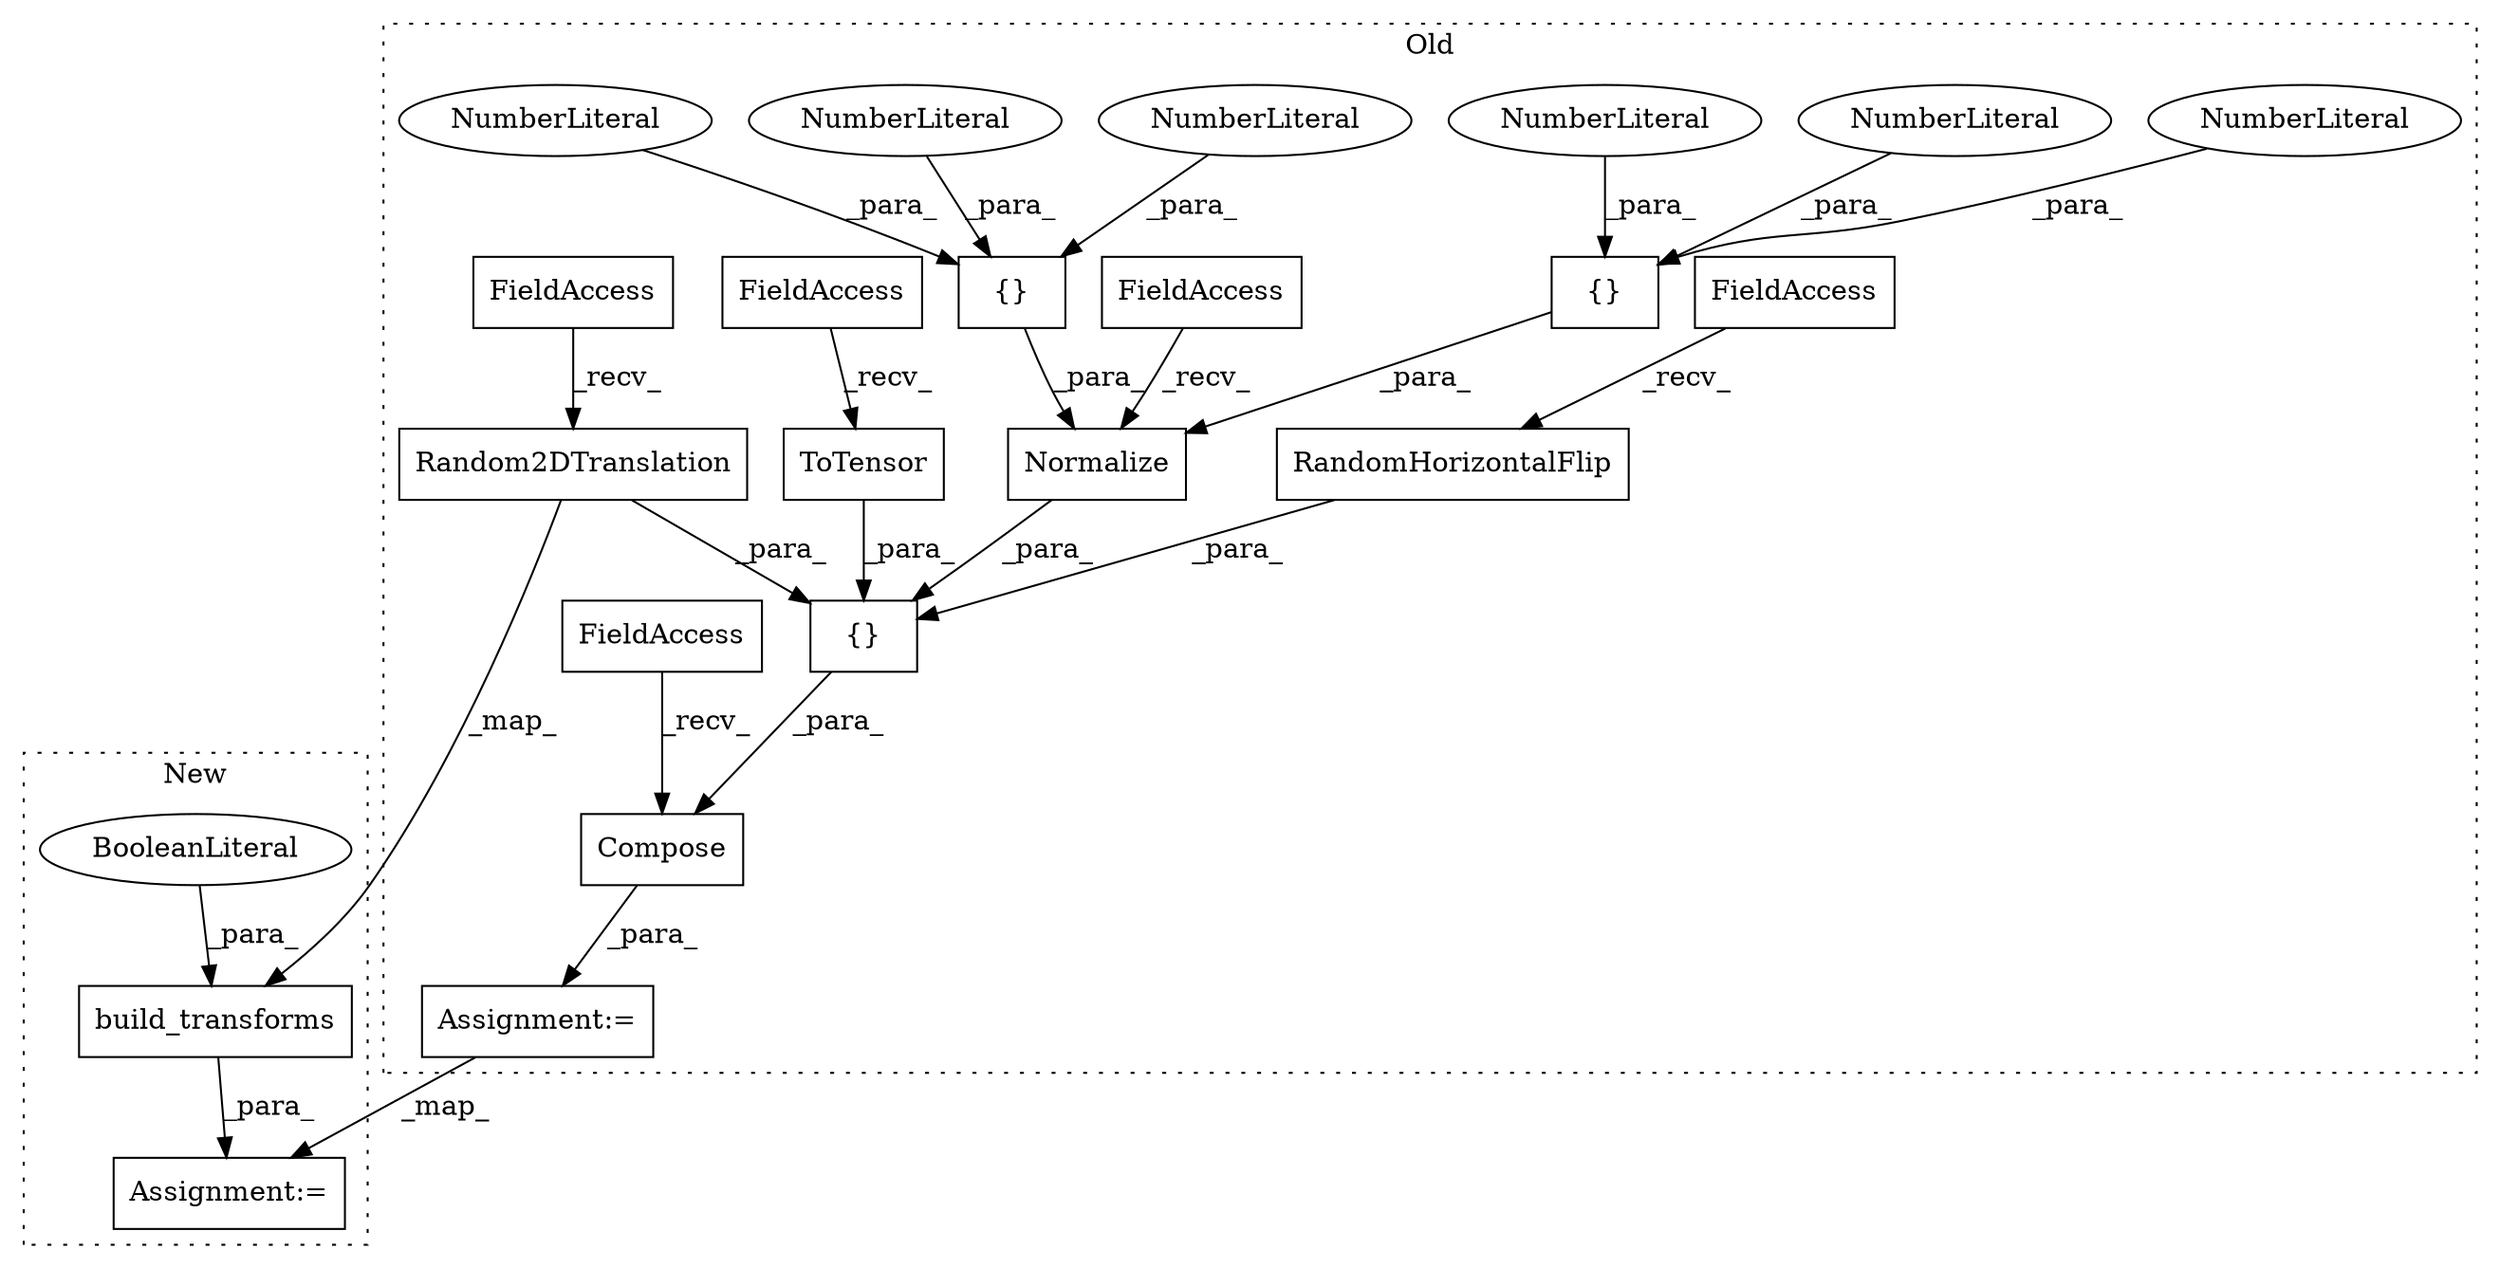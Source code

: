 digraph G {
subgraph cluster0 {
1 [label="Random2DTranslation" a="32" s="6541,6583" l="20,1" shape="box"];
3 [label="{}" a="4" s="6519,6754" l="1,1" shape="box"];
4 [label="Normalize" a="32" s="6682,6753" l="10,1" shape="box"];
5 [label="{}" a="4" s="6703,6721" l="1,1" shape="box"];
6 [label="NumberLiteral" a="34" s="6710" l="5" shape="ellipse"];
7 [label="NumberLiteral" a="34" s="6716" l="5" shape="ellipse"];
8 [label="{}" a="4" s="6734,6752" l="1,1" shape="box"];
9 [label="NumberLiteral" a="34" s="6704" l="5" shape="ellipse"];
10 [label="NumberLiteral" a="34" s="6741" l="5" shape="ellipse"];
11 [label="NumberLiteral" a="34" s="6735" l="5" shape="ellipse"];
12 [label="Compose" a="32" s="6502,6755" l="8,1" shape="box"];
13 [label="NumberLiteral" a="34" s="6747" l="5" shape="ellipse"];
14 [label="ToTensor" a="32" s="6650" l="10" shape="box"];
15 [label="FieldAccess" a="22" s="6481" l="9" shape="box"];
16 [label="FieldAccess" a="22" s="6520" l="9" shape="box"];
17 [label="FieldAccess" a="22" s="6661" l="9" shape="box"];
18 [label="FieldAccess" a="22" s="6629" l="9" shape="box"];
20 [label="RandomHorizontalFlip" a="32" s="6606" l="22" shape="box"];
21 [label="FieldAccess" a="22" s="6585" l="9" shape="box"];
22 [label="Assignment:=" a="7" s="6480" l="1" shape="box"];
label = "Old";
style="dotted";
}
subgraph cluster1 {
2 [label="build_transforms" a="32" s="6482,6526" l="17,1" shape="box"];
19 [label="BooleanLiteral" a="9" s="6522" l="4" shape="ellipse"];
23 [label="Assignment:=" a="7" s="6481" l="1" shape="box"];
label = "New";
style="dotted";
}
1 -> 2 [label="_map_"];
1 -> 3 [label="_para_"];
2 -> 23 [label="_para_"];
3 -> 12 [label="_para_"];
4 -> 3 [label="_para_"];
5 -> 4 [label="_para_"];
6 -> 5 [label="_para_"];
7 -> 5 [label="_para_"];
8 -> 4 [label="_para_"];
9 -> 5 [label="_para_"];
10 -> 8 [label="_para_"];
11 -> 8 [label="_para_"];
12 -> 22 [label="_para_"];
13 -> 8 [label="_para_"];
14 -> 3 [label="_para_"];
15 -> 12 [label="_recv_"];
16 -> 1 [label="_recv_"];
17 -> 4 [label="_recv_"];
18 -> 14 [label="_recv_"];
19 -> 2 [label="_para_"];
20 -> 3 [label="_para_"];
21 -> 20 [label="_recv_"];
22 -> 23 [label="_map_"];
}